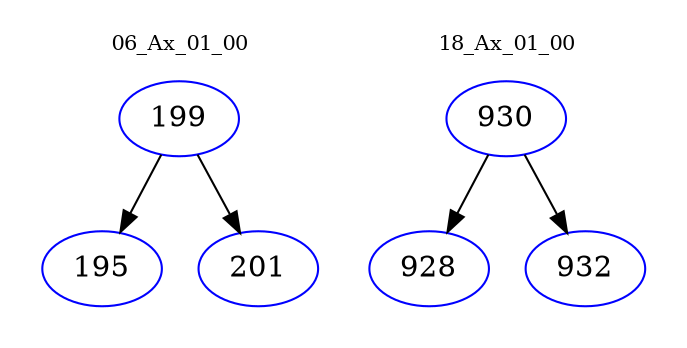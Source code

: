 digraph{
subgraph cluster_0 {
color = white
label = "06_Ax_01_00";
fontsize=10;
T0_199 [label="199", color="blue"]
T0_199 -> T0_195 [color="black"]
T0_195 [label="195", color="blue"]
T0_199 -> T0_201 [color="black"]
T0_201 [label="201", color="blue"]
}
subgraph cluster_1 {
color = white
label = "18_Ax_01_00";
fontsize=10;
T1_930 [label="930", color="blue"]
T1_930 -> T1_928 [color="black"]
T1_928 [label="928", color="blue"]
T1_930 -> T1_932 [color="black"]
T1_932 [label="932", color="blue"]
}
}
